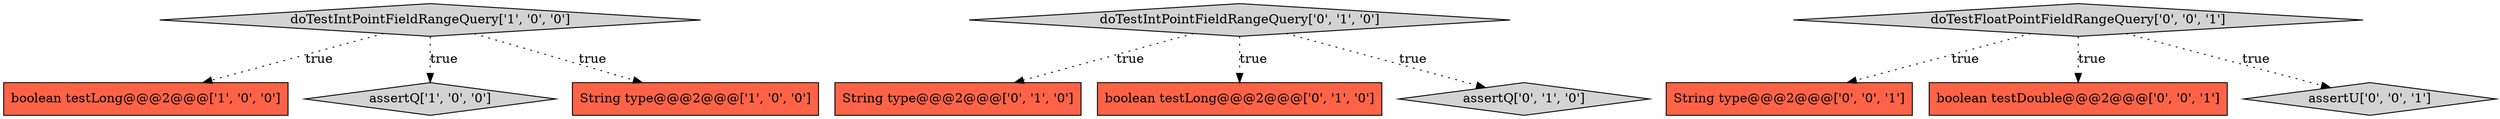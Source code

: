 digraph {
1 [style = filled, label = "doTestIntPointFieldRangeQuery['1', '0', '0']", fillcolor = lightgray, shape = diamond image = "AAA0AAABBB1BBB"];
4 [style = filled, label = "String type@@@2@@@['0', '1', '0']", fillcolor = tomato, shape = box image = "AAA0AAABBB2BBB"];
6 [style = filled, label = "boolean testLong@@@2@@@['0', '1', '0']", fillcolor = tomato, shape = box image = "AAA0AAABBB2BBB"];
3 [style = filled, label = "boolean testLong@@@2@@@['1', '0', '0']", fillcolor = tomato, shape = box image = "AAA0AAABBB1BBB"];
8 [style = filled, label = "String type@@@2@@@['0', '0', '1']", fillcolor = tomato, shape = box image = "AAA0AAABBB3BBB"];
9 [style = filled, label = "doTestFloatPointFieldRangeQuery['0', '0', '1']", fillcolor = lightgray, shape = diamond image = "AAA0AAABBB3BBB"];
11 [style = filled, label = "boolean testDouble@@@2@@@['0', '0', '1']", fillcolor = tomato, shape = box image = "AAA0AAABBB3BBB"];
0 [style = filled, label = "assertQ['1', '0', '0']", fillcolor = lightgray, shape = diamond image = "AAA0AAABBB1BBB"];
5 [style = filled, label = "assertQ['0', '1', '0']", fillcolor = lightgray, shape = diamond image = "AAA0AAABBB2BBB"];
7 [style = filled, label = "doTestIntPointFieldRangeQuery['0', '1', '0']", fillcolor = lightgray, shape = diamond image = "AAA0AAABBB2BBB"];
10 [style = filled, label = "assertU['0', '0', '1']", fillcolor = lightgray, shape = diamond image = "AAA0AAABBB3BBB"];
2 [style = filled, label = "String type@@@2@@@['1', '0', '0']", fillcolor = tomato, shape = box image = "AAA0AAABBB1BBB"];
7->6 [style = dotted, label="true"];
1->0 [style = dotted, label="true"];
9->8 [style = dotted, label="true"];
1->2 [style = dotted, label="true"];
9->10 [style = dotted, label="true"];
7->4 [style = dotted, label="true"];
9->11 [style = dotted, label="true"];
7->5 [style = dotted, label="true"];
1->3 [style = dotted, label="true"];
}
